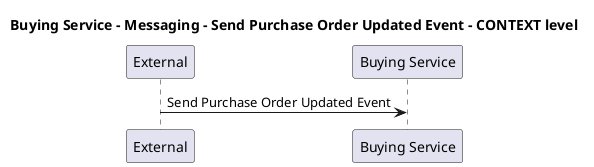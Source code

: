 @startuml

title Buying Service - Messaging - Send Purchase Order Updated Event - CONTEXT level

participant "External" as C4InterFlow.SoftwareSystems.ExternalSystem
participant "Buying Service" as ECommercePlatform.SoftwareSystems.BuyingService

C4InterFlow.SoftwareSystems.ExternalSystem -> ECommercePlatform.SoftwareSystems.BuyingService : Send Purchase Order Updated Event


@enduml
